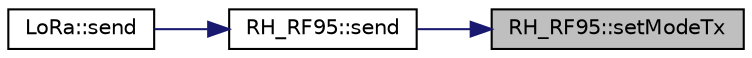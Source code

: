 digraph "RH_RF95::setModeTx"
{
 // LATEX_PDF_SIZE
  edge [fontname="Helvetica",fontsize="10",labelfontname="Helvetica",labelfontsize="10"];
  node [fontname="Helvetica",fontsize="10",shape=record];
  rankdir="RL";
  Node1 [label="RH_RF95::setModeTx",height=0.2,width=0.4,color="black", fillcolor="grey75", style="filled", fontcolor="black",tooltip=" "];
  Node1 -> Node2 [dir="back",color="midnightblue",fontsize="10",style="solid",fontname="Helvetica"];
  Node2 [label="RH_RF95::send",height=0.2,width=0.4,color="black", fillcolor="white", style="filled",URL="$class_r_h___r_f95.html#ae7d3743511fdcc1b41f5f8e6b0964c1f",tooltip=" "];
  Node2 -> Node3 [dir="back",color="midnightblue",fontsize="10",style="solid",fontname="Helvetica"];
  Node3 [label="LoRa::send",height=0.2,width=0.4,color="black", fillcolor="white", style="filled",URL="$class_lo_ra.html#a684fcf77b91dde5041e5ea2311bdc1c7",tooltip=" "];
}
